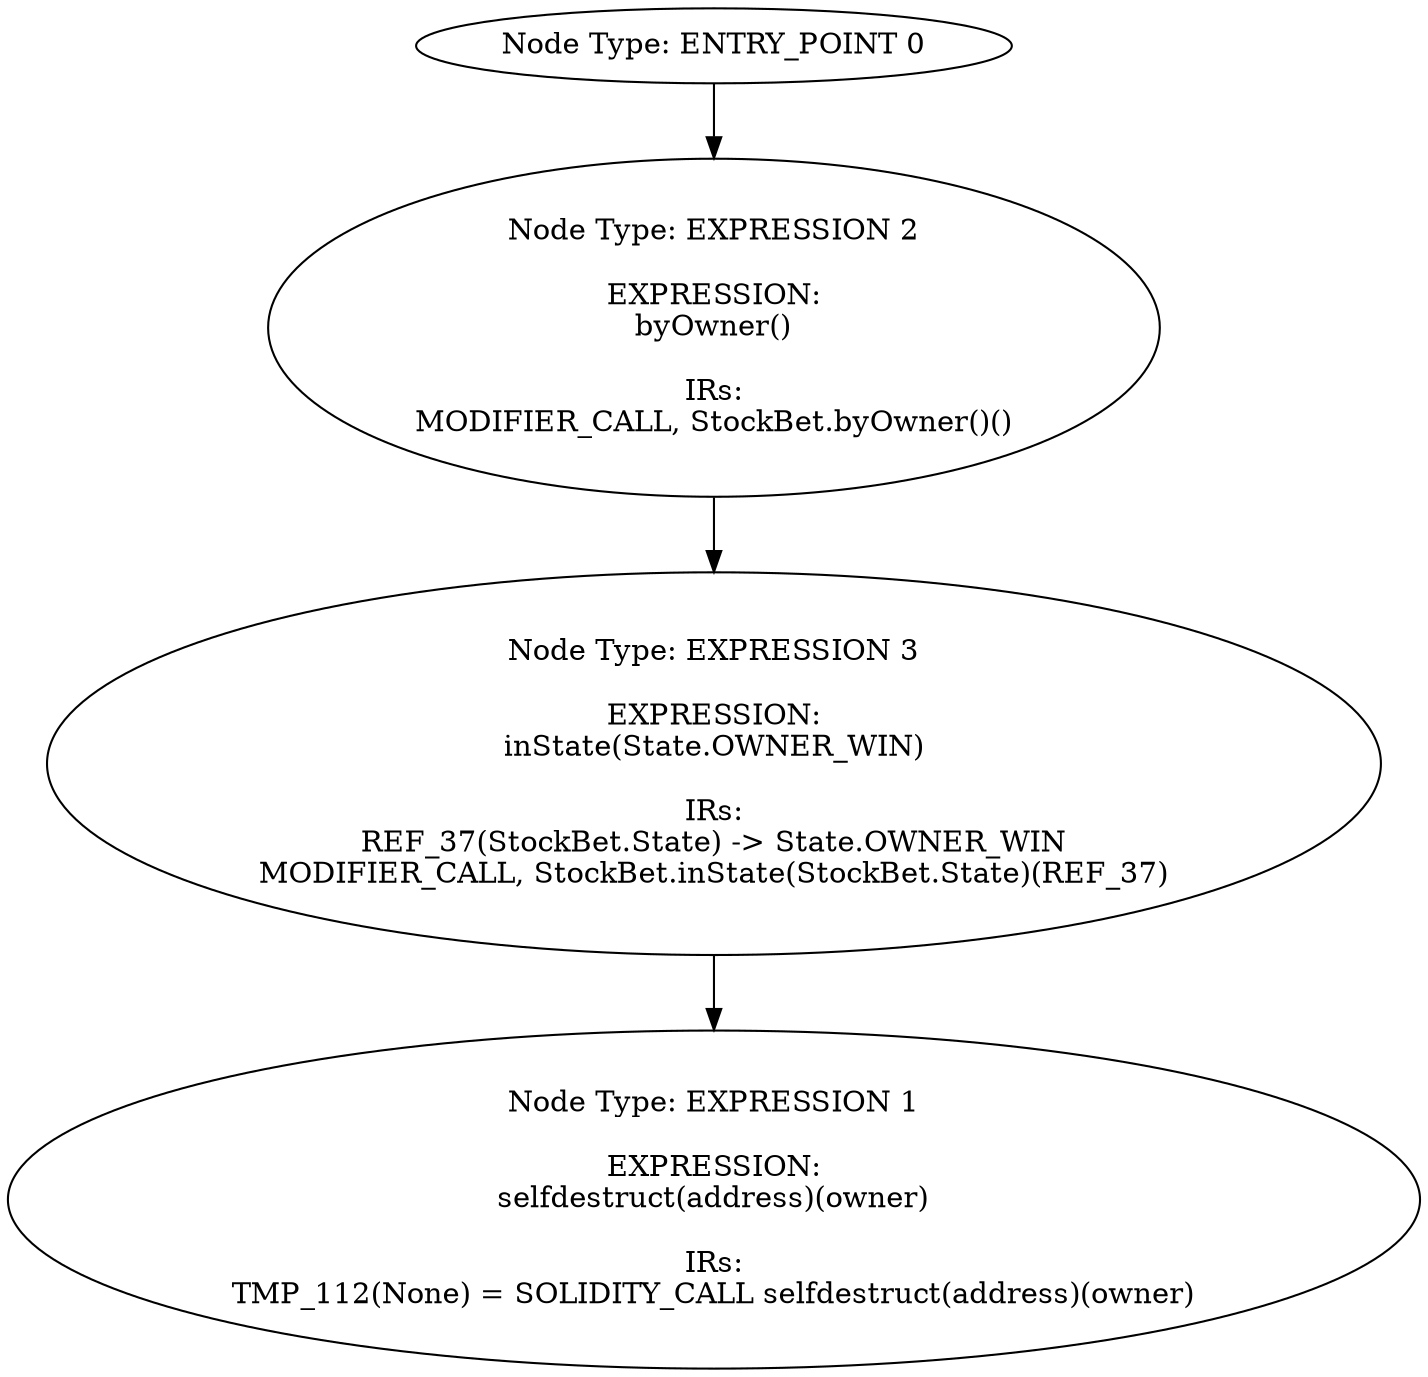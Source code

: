 digraph{
0[label="Node Type: ENTRY_POINT 0
"];
0->2;
1[label="Node Type: EXPRESSION 1

EXPRESSION:
selfdestruct(address)(owner)

IRs:
TMP_112(None) = SOLIDITY_CALL selfdestruct(address)(owner)"];
2[label="Node Type: EXPRESSION 2

EXPRESSION:
byOwner()

IRs:
MODIFIER_CALL, StockBet.byOwner()()"];
2->3;
3[label="Node Type: EXPRESSION 3

EXPRESSION:
inState(State.OWNER_WIN)

IRs:
REF_37(StockBet.State) -> State.OWNER_WIN
MODIFIER_CALL, StockBet.inState(StockBet.State)(REF_37)"];
3->1;
}
